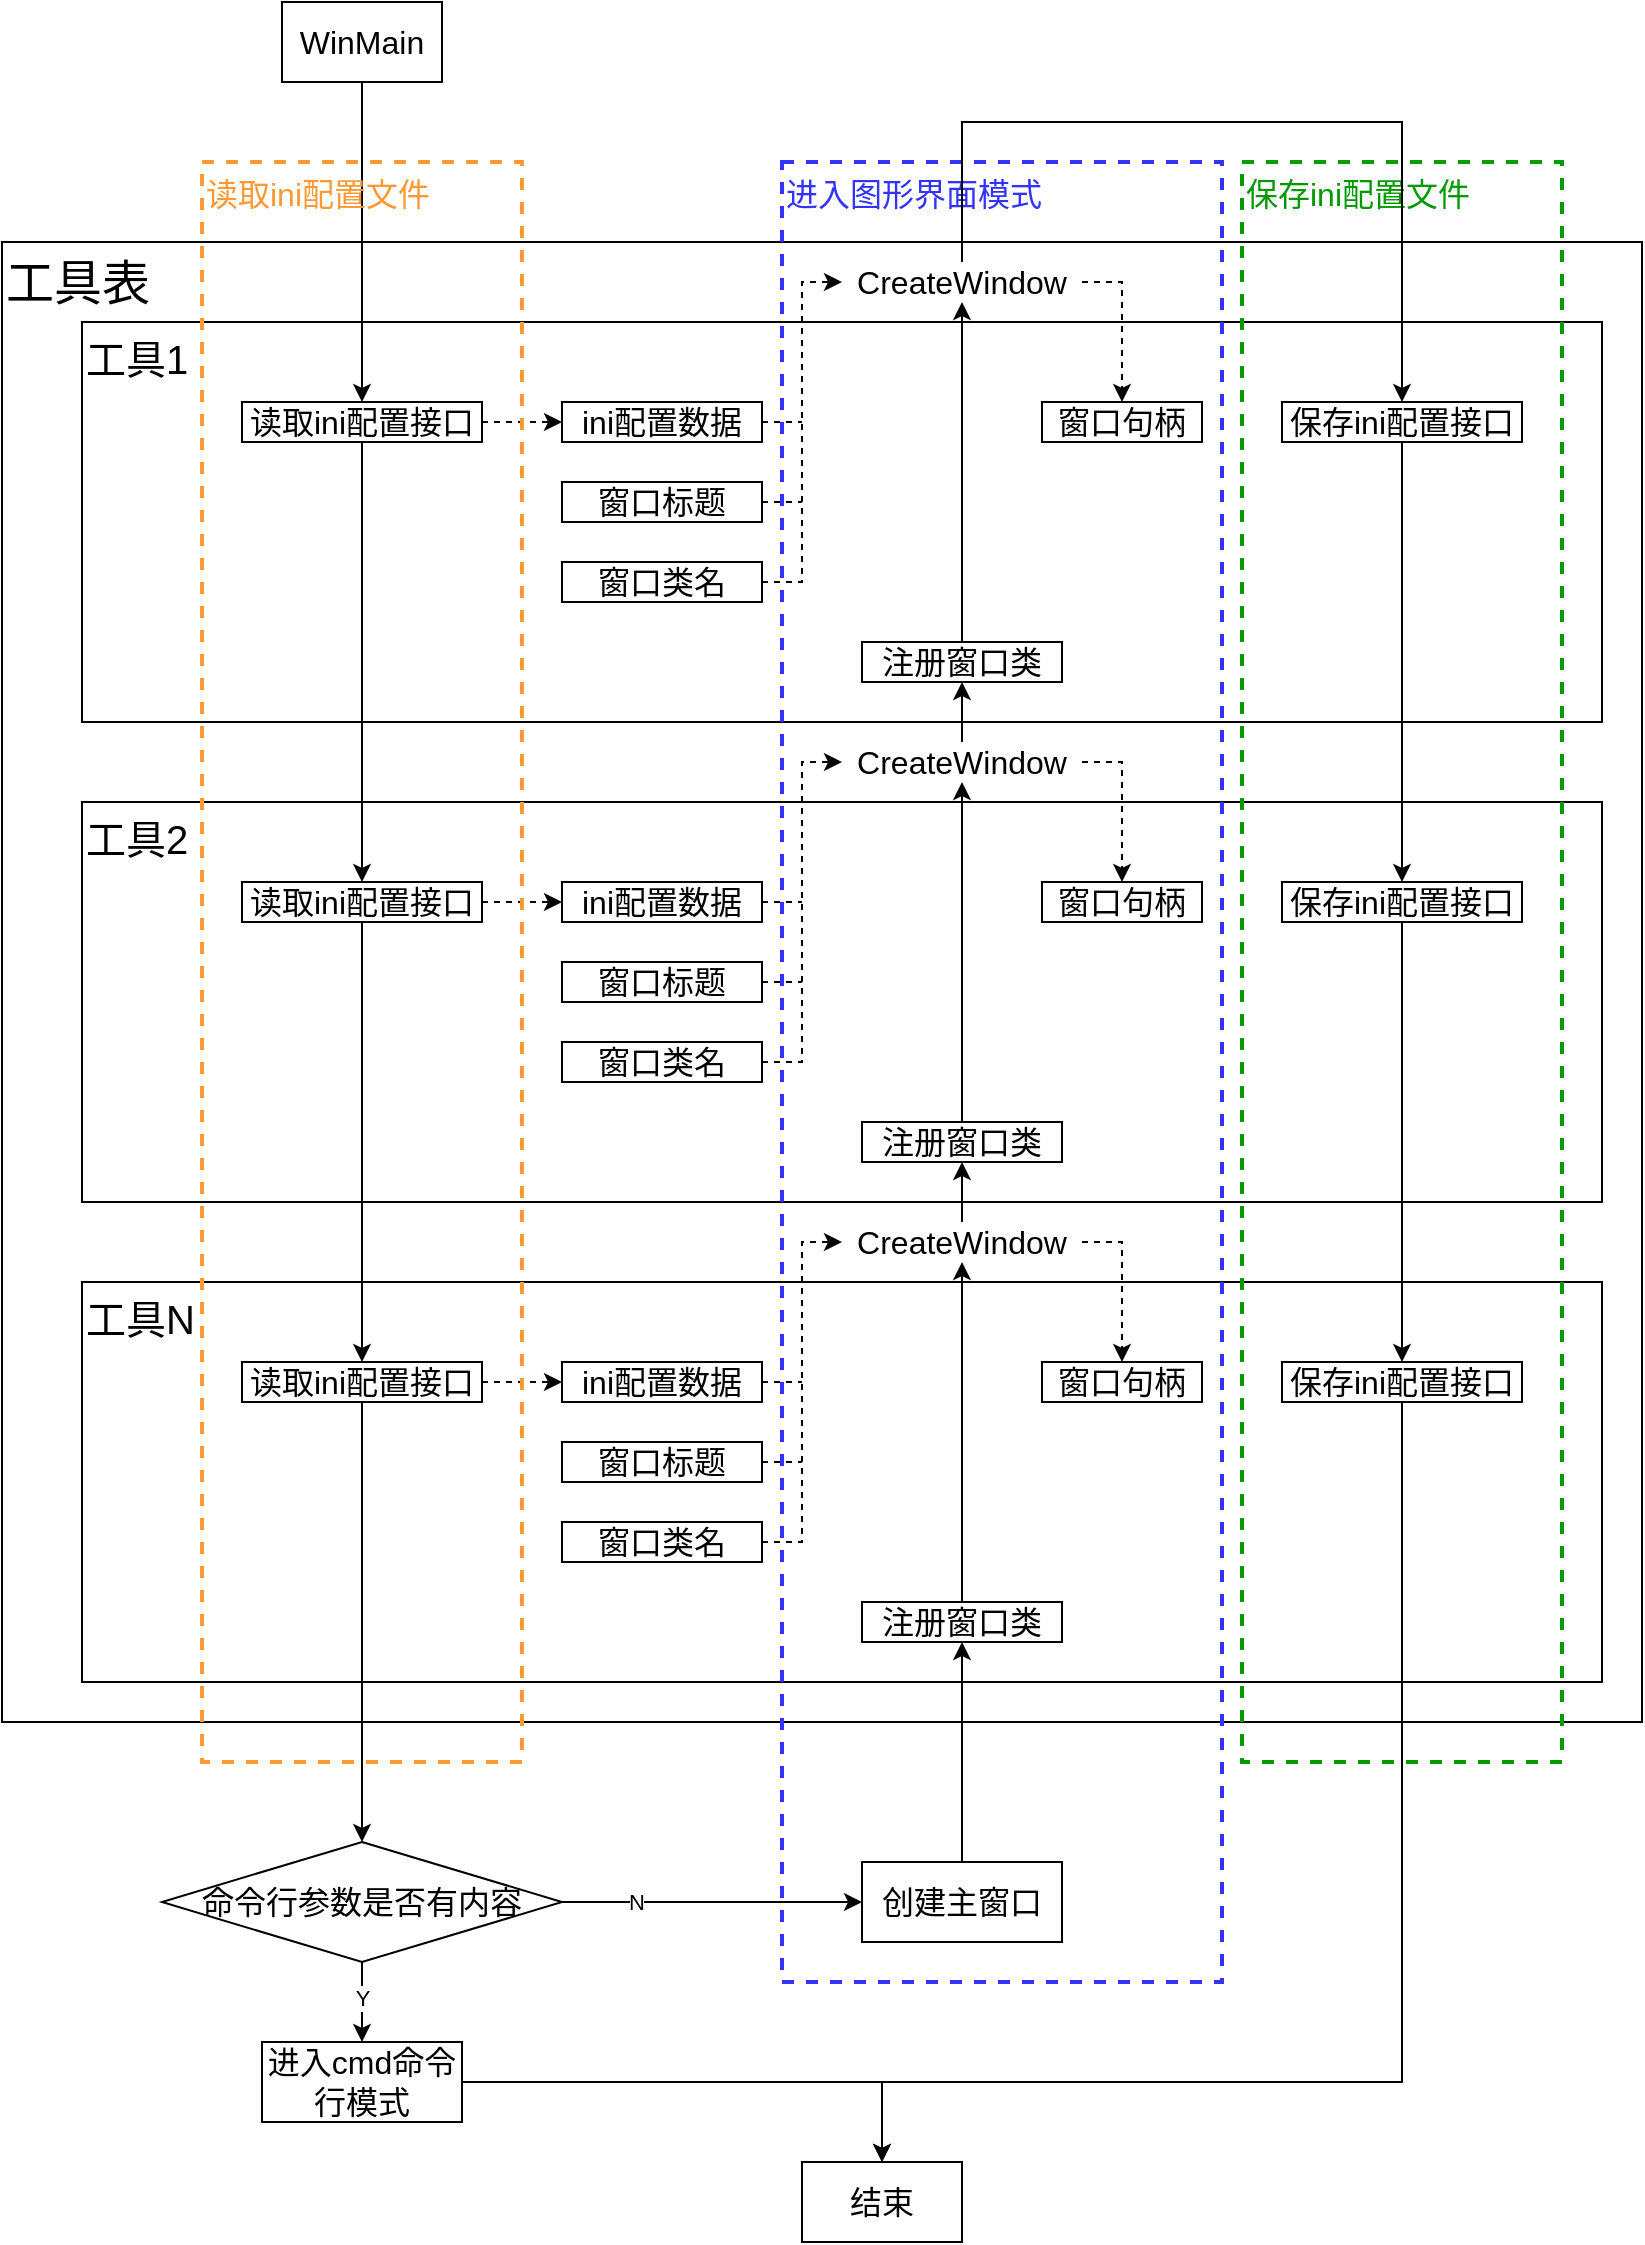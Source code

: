 <mxfile version="24.2.5" type="device">
  <diagram name="第 1 页" id="btZC2BaA95oqi1rLQCo4">
    <mxGraphModel dx="1434" dy="836" grid="1" gridSize="10" guides="1" tooltips="1" connect="1" arrows="1" fold="1" page="1" pageScale="1" pageWidth="827" pageHeight="1169" math="0" shadow="0">
      <root>
        <mxCell id="0" />
        <mxCell id="1" parent="0" />
        <mxCell id="OrLRWRHxRt4SbnNBf99L-2" value="&lt;font style=&quot;font-size: 24px;&quot;&gt;&lt;font style=&quot;font-size: 24px;&quot;&gt;工具&lt;/font&gt;表&lt;/font&gt;" style="rounded=0;whiteSpace=wrap;html=1;fontSize=24;verticalAlign=top;align=left;fillColor=none;" parent="1" vertex="1">
          <mxGeometry x="200" y="280" width="820" height="740" as="geometry" />
        </mxCell>
        <mxCell id="OrLRWRHxRt4SbnNBf99L-32" value="工具N" style="rounded=0;whiteSpace=wrap;html=1;fontSize=20;verticalAlign=top;align=left;" parent="1" vertex="1">
          <mxGeometry x="240" y="800" width="760" height="200" as="geometry" />
        </mxCell>
        <mxCell id="OrLRWRHxRt4SbnNBf99L-21" value="工具2" style="rounded=0;whiteSpace=wrap;html=1;fontSize=20;verticalAlign=top;align=left;" parent="1" vertex="1">
          <mxGeometry x="240" y="560" width="760" height="200" as="geometry" />
        </mxCell>
        <mxCell id="OrLRWRHxRt4SbnNBf99L-3" value="工具1" style="rounded=0;whiteSpace=wrap;html=1;fontSize=20;verticalAlign=top;align=left;" parent="1" vertex="1">
          <mxGeometry x="240" y="320" width="760" height="200" as="geometry" />
        </mxCell>
        <mxCell id="OrLRWRHxRt4SbnNBf99L-55" value="进入图形界面模式" style="rounded=0;whiteSpace=wrap;html=1;fillColor=none;dashed=1;verticalAlign=top;align=left;strokeColor=#3333FF;fontColor=#3333FF;fontSize=16;strokeWidth=2;" parent="1" vertex="1">
          <mxGeometry x="590" y="240" width="220" height="910" as="geometry" />
        </mxCell>
        <mxCell id="OrLRWRHxRt4SbnNBf99L-51" value="保存ini配置文件" style="rounded=0;whiteSpace=wrap;html=1;fillColor=none;dashed=1;verticalAlign=top;align=left;strokeColor=#009900;fontColor=#009900;fontSize=16;strokeWidth=2;" parent="1" vertex="1">
          <mxGeometry x="820" y="240" width="160" height="800" as="geometry" />
        </mxCell>
        <mxCell id="OrLRWRHxRt4SbnNBf99L-1" value="WinMain" style="rounded=0;whiteSpace=wrap;html=1;fontSize=16;" parent="1" vertex="1">
          <mxGeometry x="340" y="160" width="80" height="40" as="geometry" />
        </mxCell>
        <mxCell id="OrLRWRHxRt4SbnNBf99L-5" style="edgeStyle=orthogonalEdgeStyle;rounded=0;orthogonalLoop=1;jettySize=auto;html=1;exitX=0.5;exitY=1;exitDx=0;exitDy=0;entryX=0.5;entryY=0;entryDx=0;entryDy=0;" parent="1" source="OrLRWRHxRt4SbnNBf99L-1" target="OrLRWRHxRt4SbnNBf99L-4" edge="1">
          <mxGeometry relative="1" as="geometry" />
        </mxCell>
        <mxCell id="OrLRWRHxRt4SbnNBf99L-42" style="edgeStyle=orthogonalEdgeStyle;rounded=0;orthogonalLoop=1;jettySize=auto;html=1;exitX=0.5;exitY=1;exitDx=0;exitDy=0;entryX=0.5;entryY=0;entryDx=0;entryDy=0;" parent="1" source="OrLRWRHxRt4SbnNBf99L-4" target="OrLRWRHxRt4SbnNBf99L-22" edge="1">
          <mxGeometry relative="1" as="geometry" />
        </mxCell>
        <mxCell id="OrLRWRHxRt4SbnNBf99L-43" style="edgeStyle=orthogonalEdgeStyle;rounded=0;orthogonalLoop=1;jettySize=auto;html=1;exitX=0.5;exitY=1;exitDx=0;exitDy=0;entryX=0.5;entryY=0;entryDx=0;entryDy=0;" parent="1" source="OrLRWRHxRt4SbnNBf99L-22" target="OrLRWRHxRt4SbnNBf99L-33" edge="1">
          <mxGeometry relative="1" as="geometry" />
        </mxCell>
        <mxCell id="OrLRWRHxRt4SbnNBf99L-52" value="" style="edgeStyle=orthogonalEdgeStyle;rounded=0;orthogonalLoop=1;jettySize=auto;html=1;" parent="1" source="OrLRWRHxRt4SbnNBf99L-45" target="OrLRWRHxRt4SbnNBf99L-49" edge="1">
          <mxGeometry relative="1" as="geometry" />
        </mxCell>
        <mxCell id="OrLRWRHxRt4SbnNBf99L-94" value="Y" style="edgeLabel;html=1;align=center;verticalAlign=middle;resizable=0;points=[];" parent="OrLRWRHxRt4SbnNBf99L-52" vertex="1" connectable="0">
          <mxGeometry x="-0.092" y="2" relative="1" as="geometry">
            <mxPoint x="-2" as="offset" />
          </mxGeometry>
        </mxCell>
        <mxCell id="OrLRWRHxRt4SbnNBf99L-62" style="edgeStyle=orthogonalEdgeStyle;rounded=0;orthogonalLoop=1;jettySize=auto;html=1;exitX=0.5;exitY=0;exitDx=0;exitDy=0;entryX=0.5;entryY=1;entryDx=0;entryDy=0;" parent="1" source="lHaGKwP4rltYUE_ApKi_-4" target="OrLRWRHxRt4SbnNBf99L-38" edge="1">
          <mxGeometry relative="1" as="geometry" />
        </mxCell>
        <mxCell id="OrLRWRHxRt4SbnNBf99L-45" value="&lt;span style=&quot;font-size: 16px;&quot;&gt;命令行参数是否有内容&lt;/span&gt;" style="rhombus;whiteSpace=wrap;html=1;" parent="1" vertex="1">
          <mxGeometry x="280" y="1080" width="200" height="60" as="geometry" />
        </mxCell>
        <mxCell id="OrLRWRHxRt4SbnNBf99L-46" style="edgeStyle=orthogonalEdgeStyle;rounded=0;orthogonalLoop=1;jettySize=auto;html=1;exitX=0.5;exitY=1;exitDx=0;exitDy=0;entryX=0.5;entryY=0;entryDx=0;entryDy=0;" parent="1" source="OrLRWRHxRt4SbnNBf99L-33" target="OrLRWRHxRt4SbnNBf99L-45" edge="1">
          <mxGeometry relative="1" as="geometry" />
        </mxCell>
        <mxCell id="OrLRWRHxRt4SbnNBf99L-54" style="edgeStyle=orthogonalEdgeStyle;rounded=0;orthogonalLoop=1;jettySize=auto;html=1;exitX=1;exitY=0.5;exitDx=0;exitDy=0;entryX=0.5;entryY=0;entryDx=0;entryDy=0;" parent="1" source="OrLRWRHxRt4SbnNBf99L-49" target="OrLRWRHxRt4SbnNBf99L-53" edge="1">
          <mxGeometry relative="1" as="geometry" />
        </mxCell>
        <mxCell id="OrLRWRHxRt4SbnNBf99L-49" value="进入cmd命令行模式" style="rounded=0;whiteSpace=wrap;html=1;fontSize=16;" parent="1" vertex="1">
          <mxGeometry x="330" y="1180" width="100" height="40" as="geometry" />
        </mxCell>
        <mxCell id="OrLRWRHxRt4SbnNBf99L-33" value="读取ini配置接口" style="rounded=0;whiteSpace=wrap;html=1;fontSize=16;" parent="1" vertex="1">
          <mxGeometry x="320" y="840" width="120" height="20" as="geometry" />
        </mxCell>
        <mxCell id="OrLRWRHxRt4SbnNBf99L-69" style="edgeStyle=orthogonalEdgeStyle;rounded=0;orthogonalLoop=1;jettySize=auto;html=1;exitX=1;exitY=0.5;exitDx=0;exitDy=0;dashed=1;endArrow=none;endFill=0;" parent="1" source="OrLRWRHxRt4SbnNBf99L-34" edge="1">
          <mxGeometry relative="1" as="geometry">
            <mxPoint x="600" y="850" as="targetPoint" />
          </mxGeometry>
        </mxCell>
        <mxCell id="OrLRWRHxRt4SbnNBf99L-34" value="ini配置数据" style="rounded=0;whiteSpace=wrap;html=1;fontSize=16;" parent="1" vertex="1">
          <mxGeometry x="480" y="840" width="100" height="20" as="geometry" />
        </mxCell>
        <mxCell id="OrLRWRHxRt4SbnNBf99L-71" style="edgeStyle=orthogonalEdgeStyle;rounded=0;orthogonalLoop=1;jettySize=auto;html=1;exitX=1;exitY=0.5;exitDx=0;exitDy=0;dashed=1;endArrow=none;endFill=0;" parent="1" source="OrLRWRHxRt4SbnNBf99L-35" edge="1">
          <mxGeometry relative="1" as="geometry">
            <mxPoint x="600" y="890" as="targetPoint" />
          </mxGeometry>
        </mxCell>
        <mxCell id="OrLRWRHxRt4SbnNBf99L-35" value="窗口标题" style="rounded=0;whiteSpace=wrap;html=1;fontSize=16;" parent="1" vertex="1">
          <mxGeometry x="480" y="880" width="100" height="20" as="geometry" />
        </mxCell>
        <mxCell id="OrLRWRHxRt4SbnNBf99L-36" value="窗口类名" style="rounded=0;whiteSpace=wrap;html=1;fontSize=16;" parent="1" vertex="1">
          <mxGeometry x="480" y="920" width="100" height="20" as="geometry" />
        </mxCell>
        <mxCell id="OrLRWRHxRt4SbnNBf99L-73" style="edgeStyle=orthogonalEdgeStyle;rounded=0;orthogonalLoop=1;jettySize=auto;html=1;exitX=1;exitY=0.5;exitDx=0;exitDy=0;entryX=0;entryY=0.5;entryDx=0;entryDy=0;dashed=1;" parent="1" source="OrLRWRHxRt4SbnNBf99L-36" target="OrLRWRHxRt4SbnNBf99L-67" edge="1">
          <mxGeometry relative="1" as="geometry">
            <mxPoint x="580.0" y="970.0" as="sourcePoint" />
          </mxGeometry>
        </mxCell>
        <mxCell id="OrLRWRHxRt4SbnNBf99L-74" style="edgeStyle=orthogonalEdgeStyle;rounded=0;orthogonalLoop=1;jettySize=auto;html=1;exitX=0.5;exitY=0;exitDx=0;exitDy=0;entryX=0.5;entryY=1;entryDx=0;entryDy=0;" parent="1" source="OrLRWRHxRt4SbnNBf99L-38" target="OrLRWRHxRt4SbnNBf99L-67" edge="1">
          <mxGeometry relative="1" as="geometry" />
        </mxCell>
        <mxCell id="OrLRWRHxRt4SbnNBf99L-38" value="注册窗口类" style="rounded=0;whiteSpace=wrap;html=1;fontSize=16;" parent="1" vertex="1">
          <mxGeometry x="630" y="960" width="100" height="20" as="geometry" />
        </mxCell>
        <mxCell id="OrLRWRHxRt4SbnNBf99L-39" value="窗口句柄" style="rounded=0;whiteSpace=wrap;html=1;fontSize=16;" parent="1" vertex="1">
          <mxGeometry x="720" y="840" width="80" height="20" as="geometry" />
        </mxCell>
        <mxCell id="OrLRWRHxRt4SbnNBf99L-56" style="edgeStyle=orthogonalEdgeStyle;rounded=0;orthogonalLoop=1;jettySize=auto;html=1;exitX=0.5;exitY=1;exitDx=0;exitDy=0;entryX=0.5;entryY=0;entryDx=0;entryDy=0;" parent="1" source="OrLRWRHxRt4SbnNBf99L-40" target="OrLRWRHxRt4SbnNBf99L-53" edge="1">
          <mxGeometry relative="1" as="geometry">
            <Array as="points">
              <mxPoint x="900" y="1200" />
              <mxPoint x="640" y="1200" />
            </Array>
          </mxGeometry>
        </mxCell>
        <mxCell id="OrLRWRHxRt4SbnNBf99L-40" value="保存ini配置接口" style="rounded=0;whiteSpace=wrap;html=1;fontSize=16;" parent="1" vertex="1">
          <mxGeometry x="840" y="840" width="120" height="20" as="geometry" />
        </mxCell>
        <mxCell id="OrLRWRHxRt4SbnNBf99L-41" style="edgeStyle=orthogonalEdgeStyle;rounded=0;orthogonalLoop=1;jettySize=auto;html=1;exitX=1;exitY=0.5;exitDx=0;exitDy=0;entryX=0;entryY=0.5;entryDx=0;entryDy=0;dashed=1;" parent="1" source="OrLRWRHxRt4SbnNBf99L-33" target="OrLRWRHxRt4SbnNBf99L-34" edge="1">
          <mxGeometry relative="1" as="geometry" />
        </mxCell>
        <mxCell id="OrLRWRHxRt4SbnNBf99L-22" value="读取ini配置接口" style="rounded=0;whiteSpace=wrap;html=1;fontSize=16;" parent="1" vertex="1">
          <mxGeometry x="320" y="600" width="120" height="20" as="geometry" />
        </mxCell>
        <mxCell id="OrLRWRHxRt4SbnNBf99L-86" style="edgeStyle=orthogonalEdgeStyle;rounded=0;orthogonalLoop=1;jettySize=auto;html=1;exitX=1;exitY=0.5;exitDx=0;exitDy=0;dashed=1;endArrow=none;endFill=0;" parent="1" source="OrLRWRHxRt4SbnNBf99L-23" edge="1">
          <mxGeometry relative="1" as="geometry">
            <mxPoint x="600" y="609.714" as="targetPoint" />
          </mxGeometry>
        </mxCell>
        <mxCell id="OrLRWRHxRt4SbnNBf99L-23" value="ini配置数据" style="rounded=0;whiteSpace=wrap;html=1;fontSize=16;" parent="1" vertex="1">
          <mxGeometry x="480" y="600" width="100" height="20" as="geometry" />
        </mxCell>
        <mxCell id="OrLRWRHxRt4SbnNBf99L-87" style="edgeStyle=orthogonalEdgeStyle;rounded=0;orthogonalLoop=1;jettySize=auto;html=1;exitX=1;exitY=0.5;exitDx=0;exitDy=0;dashed=1;endArrow=none;endFill=0;" parent="1" source="OrLRWRHxRt4SbnNBf99L-24" edge="1">
          <mxGeometry relative="1" as="geometry">
            <mxPoint x="600" y="649.714" as="targetPoint" />
          </mxGeometry>
        </mxCell>
        <mxCell id="OrLRWRHxRt4SbnNBf99L-24" value="窗口标题" style="rounded=0;whiteSpace=wrap;html=1;fontSize=16;" parent="1" vertex="1">
          <mxGeometry x="480" y="640" width="100" height="20" as="geometry" />
        </mxCell>
        <mxCell id="OrLRWRHxRt4SbnNBf99L-25" value="窗口类名" style="rounded=0;whiteSpace=wrap;html=1;fontSize=16;" parent="1" vertex="1">
          <mxGeometry x="480" y="680" width="100" height="20" as="geometry" />
        </mxCell>
        <mxCell id="OrLRWRHxRt4SbnNBf99L-84" style="edgeStyle=orthogonalEdgeStyle;rounded=0;orthogonalLoop=1;jettySize=auto;html=1;exitX=1;exitY=0.5;exitDx=0;exitDy=0;entryX=0;entryY=0.5;entryDx=0;entryDy=0;dashed=1;" parent="1" source="OrLRWRHxRt4SbnNBf99L-25" target="OrLRWRHxRt4SbnNBf99L-76" edge="1">
          <mxGeometry relative="1" as="geometry">
            <mxPoint x="580.0" y="770" as="sourcePoint" />
          </mxGeometry>
        </mxCell>
        <mxCell id="OrLRWRHxRt4SbnNBf99L-78" style="edgeStyle=orthogonalEdgeStyle;rounded=0;orthogonalLoop=1;jettySize=auto;html=1;exitX=0.5;exitY=0;exitDx=0;exitDy=0;entryX=0.5;entryY=1;entryDx=0;entryDy=0;" parent="1" source="OrLRWRHxRt4SbnNBf99L-27" target="OrLRWRHxRt4SbnNBf99L-76" edge="1">
          <mxGeometry relative="1" as="geometry" />
        </mxCell>
        <mxCell id="OrLRWRHxRt4SbnNBf99L-27" value="注册窗口类" style="rounded=0;whiteSpace=wrap;html=1;fontSize=16;" parent="1" vertex="1">
          <mxGeometry x="630" y="720" width="100" height="20" as="geometry" />
        </mxCell>
        <mxCell id="OrLRWRHxRt4SbnNBf99L-28" value="窗口句柄" style="rounded=0;whiteSpace=wrap;html=1;fontSize=16;" parent="1" vertex="1">
          <mxGeometry x="720" y="600" width="80" height="20" as="geometry" />
        </mxCell>
        <mxCell id="OrLRWRHxRt4SbnNBf99L-57" style="edgeStyle=orthogonalEdgeStyle;rounded=0;orthogonalLoop=1;jettySize=auto;html=1;exitX=0.5;exitY=1;exitDx=0;exitDy=0;entryX=0.5;entryY=0;entryDx=0;entryDy=0;" parent="1" source="OrLRWRHxRt4SbnNBf99L-29" target="OrLRWRHxRt4SbnNBf99L-40" edge="1">
          <mxGeometry relative="1" as="geometry" />
        </mxCell>
        <mxCell id="OrLRWRHxRt4SbnNBf99L-29" value="保存ini配置接口" style="rounded=0;whiteSpace=wrap;html=1;fontSize=16;" parent="1" vertex="1">
          <mxGeometry x="840" y="600" width="120" height="20" as="geometry" />
        </mxCell>
        <mxCell id="OrLRWRHxRt4SbnNBf99L-30" style="edgeStyle=orthogonalEdgeStyle;rounded=0;orthogonalLoop=1;jettySize=auto;html=1;exitX=1;exitY=0.5;exitDx=0;exitDy=0;entryX=0;entryY=0.5;entryDx=0;entryDy=0;dashed=1;" parent="1" source="OrLRWRHxRt4SbnNBf99L-22" target="OrLRWRHxRt4SbnNBf99L-23" edge="1">
          <mxGeometry relative="1" as="geometry" />
        </mxCell>
        <mxCell id="OrLRWRHxRt4SbnNBf99L-4" value="读取ini配置接口" style="rounded=0;whiteSpace=wrap;html=1;fontSize=16;" parent="1" vertex="1">
          <mxGeometry x="320" y="360" width="120" height="20" as="geometry" />
        </mxCell>
        <mxCell id="OrLRWRHxRt4SbnNBf99L-93" style="edgeStyle=orthogonalEdgeStyle;rounded=0;orthogonalLoop=1;jettySize=auto;html=1;exitX=1;exitY=0.5;exitDx=0;exitDy=0;dashed=1;endArrow=none;endFill=0;" parent="1" source="OrLRWRHxRt4SbnNBf99L-8" edge="1">
          <mxGeometry relative="1" as="geometry">
            <mxPoint x="600" y="369.714" as="targetPoint" />
          </mxGeometry>
        </mxCell>
        <mxCell id="OrLRWRHxRt4SbnNBf99L-8" value="ini配置数据" style="rounded=0;whiteSpace=wrap;html=1;fontSize=16;" parent="1" vertex="1">
          <mxGeometry x="480" y="360" width="100" height="20" as="geometry" />
        </mxCell>
        <mxCell id="OrLRWRHxRt4SbnNBf99L-91" style="edgeStyle=orthogonalEdgeStyle;rounded=0;orthogonalLoop=1;jettySize=auto;html=1;exitX=1;exitY=0.5;exitDx=0;exitDy=0;dashed=1;endArrow=none;endFill=0;" parent="1" source="OrLRWRHxRt4SbnNBf99L-13" edge="1">
          <mxGeometry relative="1" as="geometry">
            <mxPoint x="600" y="409.714" as="targetPoint" />
          </mxGeometry>
        </mxCell>
        <mxCell id="OrLRWRHxRt4SbnNBf99L-13" value="窗口标题" style="rounded=0;whiteSpace=wrap;html=1;fontSize=16;" parent="1" vertex="1">
          <mxGeometry x="480" y="400" width="100" height="20" as="geometry" />
        </mxCell>
        <mxCell id="lPG6TSBUbFXqEUt4nqIG-1" style="edgeStyle=orthogonalEdgeStyle;rounded=0;orthogonalLoop=1;jettySize=auto;html=1;exitX=1;exitY=0.5;exitDx=0;exitDy=0;entryX=0;entryY=0.5;entryDx=0;entryDy=0;dashed=1;" edge="1" parent="1" source="OrLRWRHxRt4SbnNBf99L-14" target="OrLRWRHxRt4SbnNBf99L-80">
          <mxGeometry relative="1" as="geometry" />
        </mxCell>
        <mxCell id="OrLRWRHxRt4SbnNBf99L-14" value="窗口类名" style="rounded=0;whiteSpace=wrap;html=1;fontSize=16;" parent="1" vertex="1">
          <mxGeometry x="480" y="440" width="100" height="20" as="geometry" />
        </mxCell>
        <mxCell id="OrLRWRHxRt4SbnNBf99L-82" style="edgeStyle=orthogonalEdgeStyle;rounded=0;orthogonalLoop=1;jettySize=auto;html=1;exitX=0.5;exitY=0;exitDx=0;exitDy=0;entryX=0.5;entryY=1;entryDx=0;entryDy=0;" parent="1" source="OrLRWRHxRt4SbnNBf99L-16" target="OrLRWRHxRt4SbnNBf99L-80" edge="1">
          <mxGeometry relative="1" as="geometry" />
        </mxCell>
        <mxCell id="OrLRWRHxRt4SbnNBf99L-16" value="注册窗口类" style="rounded=0;whiteSpace=wrap;html=1;fontSize=16;" parent="1" vertex="1">
          <mxGeometry x="630" y="480" width="100" height="20" as="geometry" />
        </mxCell>
        <mxCell id="OrLRWRHxRt4SbnNBf99L-17" value="窗口句柄" style="rounded=0;whiteSpace=wrap;html=1;fontSize=16;" parent="1" vertex="1">
          <mxGeometry x="720" y="360" width="80" height="20" as="geometry" />
        </mxCell>
        <mxCell id="OrLRWRHxRt4SbnNBf99L-58" style="edgeStyle=orthogonalEdgeStyle;rounded=0;orthogonalLoop=1;jettySize=auto;html=1;exitX=0.5;exitY=1;exitDx=0;exitDy=0;entryX=0.5;entryY=0;entryDx=0;entryDy=0;" parent="1" source="OrLRWRHxRt4SbnNBf99L-18" target="OrLRWRHxRt4SbnNBf99L-29" edge="1">
          <mxGeometry relative="1" as="geometry" />
        </mxCell>
        <mxCell id="OrLRWRHxRt4SbnNBf99L-18" value="保存ini配置接口" style="rounded=0;whiteSpace=wrap;html=1;fontSize=16;" parent="1" vertex="1">
          <mxGeometry x="840" y="360" width="120" height="20" as="geometry" />
        </mxCell>
        <mxCell id="OrLRWRHxRt4SbnNBf99L-12" style="edgeStyle=orthogonalEdgeStyle;rounded=0;orthogonalLoop=1;jettySize=auto;html=1;exitX=1;exitY=0.5;exitDx=0;exitDy=0;entryX=0;entryY=0.5;entryDx=0;entryDy=0;dashed=1;" parent="1" source="OrLRWRHxRt4SbnNBf99L-4" target="OrLRWRHxRt4SbnNBf99L-8" edge="1">
          <mxGeometry relative="1" as="geometry" />
        </mxCell>
        <mxCell id="OrLRWRHxRt4SbnNBf99L-47" value="读取ini配置文件" style="rounded=0;whiteSpace=wrap;html=1;fillColor=none;dashed=1;verticalAlign=top;align=left;strokeColor=#FF9933;fontColor=#FF9933;fontSize=16;strokeWidth=2;" parent="1" vertex="1">
          <mxGeometry x="300" y="240" width="160" height="800" as="geometry" />
        </mxCell>
        <mxCell id="OrLRWRHxRt4SbnNBf99L-53" value="结束" style="rounded=0;whiteSpace=wrap;html=1;fontSize=16;" parent="1" vertex="1">
          <mxGeometry x="600" y="1240" width="80" height="40" as="geometry" />
        </mxCell>
        <mxCell id="OrLRWRHxRt4SbnNBf99L-68" style="edgeStyle=orthogonalEdgeStyle;rounded=0;orthogonalLoop=1;jettySize=auto;html=1;exitX=1;exitY=0.5;exitDx=0;exitDy=0;entryX=0.5;entryY=0;entryDx=0;entryDy=0;dashed=1;" parent="1" source="OrLRWRHxRt4SbnNBf99L-67" target="OrLRWRHxRt4SbnNBf99L-39" edge="1">
          <mxGeometry relative="1" as="geometry" />
        </mxCell>
        <mxCell id="OrLRWRHxRt4SbnNBf99L-75" style="edgeStyle=orthogonalEdgeStyle;rounded=0;orthogonalLoop=1;jettySize=auto;html=1;exitX=0.5;exitY=0;exitDx=0;exitDy=0;entryX=0.5;entryY=1;entryDx=0;entryDy=0;" parent="1" source="OrLRWRHxRt4SbnNBf99L-67" target="OrLRWRHxRt4SbnNBf99L-27" edge="1">
          <mxGeometry relative="1" as="geometry" />
        </mxCell>
        <mxCell id="OrLRWRHxRt4SbnNBf99L-67" value="CreateWindow" style="rounded=0;whiteSpace=wrap;html=1;fontSize=16;strokeColor=none;" parent="1" vertex="1">
          <mxGeometry x="620" y="770" width="120" height="20" as="geometry" />
        </mxCell>
        <mxCell id="OrLRWRHxRt4SbnNBf99L-79" style="edgeStyle=orthogonalEdgeStyle;rounded=0;orthogonalLoop=1;jettySize=auto;html=1;exitX=0.5;exitY=0;exitDx=0;exitDy=0;entryX=0.5;entryY=1;entryDx=0;entryDy=0;" parent="1" source="OrLRWRHxRt4SbnNBf99L-76" target="OrLRWRHxRt4SbnNBf99L-16" edge="1">
          <mxGeometry relative="1" as="geometry" />
        </mxCell>
        <mxCell id="OrLRWRHxRt4SbnNBf99L-85" style="edgeStyle=orthogonalEdgeStyle;rounded=0;orthogonalLoop=1;jettySize=auto;html=1;exitX=1;exitY=0.5;exitDx=0;exitDy=0;entryX=0.5;entryY=0;entryDx=0;entryDy=0;dashed=1;" parent="1" source="OrLRWRHxRt4SbnNBf99L-76" target="OrLRWRHxRt4SbnNBf99L-28" edge="1">
          <mxGeometry relative="1" as="geometry" />
        </mxCell>
        <mxCell id="OrLRWRHxRt4SbnNBf99L-76" value="CreateWindow" style="rounded=0;whiteSpace=wrap;html=1;fontSize=16;strokeColor=none;" parent="1" vertex="1">
          <mxGeometry x="620" y="530" width="120" height="20" as="geometry" />
        </mxCell>
        <mxCell id="OrLRWRHxRt4SbnNBf99L-83" style="edgeStyle=orthogonalEdgeStyle;rounded=0;orthogonalLoop=1;jettySize=auto;html=1;exitX=0.5;exitY=0;exitDx=0;exitDy=0;entryX=0.5;entryY=0;entryDx=0;entryDy=0;" parent="1" source="OrLRWRHxRt4SbnNBf99L-80" target="OrLRWRHxRt4SbnNBf99L-18" edge="1">
          <mxGeometry relative="1" as="geometry">
            <Array as="points">
              <mxPoint x="680" y="220" />
              <mxPoint x="900" y="220" />
            </Array>
          </mxGeometry>
        </mxCell>
        <mxCell id="OrLRWRHxRt4SbnNBf99L-90" style="edgeStyle=orthogonalEdgeStyle;rounded=0;orthogonalLoop=1;jettySize=auto;html=1;exitX=1;exitY=0.5;exitDx=0;exitDy=0;entryX=0.5;entryY=0;entryDx=0;entryDy=0;dashed=1;" parent="1" source="OrLRWRHxRt4SbnNBf99L-80" target="OrLRWRHxRt4SbnNBf99L-17" edge="1">
          <mxGeometry relative="1" as="geometry" />
        </mxCell>
        <mxCell id="OrLRWRHxRt4SbnNBf99L-80" value="CreateWindow" style="rounded=0;whiteSpace=wrap;html=1;fontSize=16;strokeColor=none;" parent="1" vertex="1">
          <mxGeometry x="620" y="290" width="120" height="20" as="geometry" />
        </mxCell>
        <mxCell id="lHaGKwP4rltYUE_ApKi_-5" value="" style="edgeStyle=orthogonalEdgeStyle;rounded=0;orthogonalLoop=1;jettySize=auto;html=1;exitX=1;exitY=0.5;exitDx=0;exitDy=0;entryX=0;entryY=0.5;entryDx=0;entryDy=0;" parent="1" source="OrLRWRHxRt4SbnNBf99L-45" target="lHaGKwP4rltYUE_ApKi_-4" edge="1">
          <mxGeometry relative="1" as="geometry">
            <mxPoint x="480" y="1110" as="sourcePoint" />
            <mxPoint x="680" y="980" as="targetPoint" />
          </mxGeometry>
        </mxCell>
        <mxCell id="lHaGKwP4rltYUE_ApKi_-6" value="N" style="edgeLabel;html=1;align=center;verticalAlign=middle;resizable=0;points=[];" parent="lHaGKwP4rltYUE_ApKi_-5" vertex="1" connectable="0">
          <mxGeometry x="-0.512" y="-1" relative="1" as="geometry">
            <mxPoint y="-1" as="offset" />
          </mxGeometry>
        </mxCell>
        <mxCell id="lHaGKwP4rltYUE_ApKi_-4" value="创建主窗口" style="rounded=0;whiteSpace=wrap;html=1;fontSize=16;" parent="1" vertex="1">
          <mxGeometry x="630" y="1090" width="100" height="40" as="geometry" />
        </mxCell>
      </root>
    </mxGraphModel>
  </diagram>
</mxfile>
